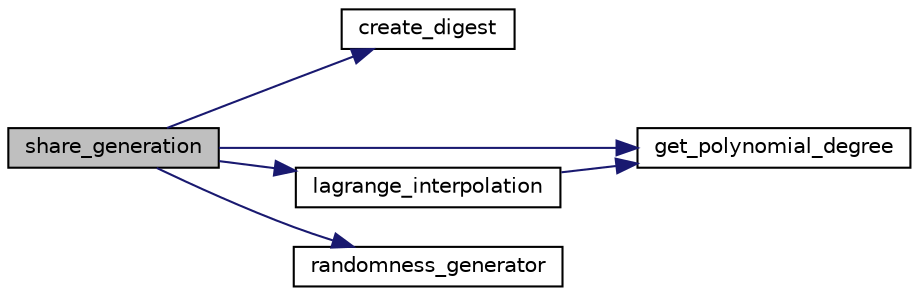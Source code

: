 digraph "share_generation"
{
 // LATEX_PDF_SIZE
  edge [fontname="Helvetica",fontsize="10",labelfontname="Helvetica",labelfontsize="10"];
  node [fontname="Helvetica",fontsize="10",shape=record];
  rankdir="LR";
  Node1 [label="share_generation",height=0.2,width=0.4,color="black", fillcolor="grey75", style="filled", fontcolor="black",tooltip="Turns an element of a Galois Field (in integer representation) into many, via Shamir secret sharing."];
  Node1 -> Node2 [color="midnightblue",fontsize="10",style="solid",fontname="Helvetica"];
  Node2 [label="create_digest",height=0.2,width=0.4,color="black", fillcolor="white", style="filled",URL="$namespaceshamir.html#a24b895bca5c6f757e74294a3a67cff32",tooltip="Digest function according to SLIP39."];
  Node1 -> Node3 [color="midnightblue",fontsize="10",style="solid",fontname="Helvetica"];
  Node3 [label="get_polynomial_degree",height=0.2,width=0.4,color="black", fillcolor="white", style="filled",URL="$namespaceshamir.html#a263d4e85b75242cd1ed3d931c6dc6e9b",tooltip="Gets degree of a string-form polynomial on GF(2)."];
  Node1 -> Node4 [color="midnightblue",fontsize="10",style="solid",fontname="Helvetica"];
  Node4 [label="lagrange_interpolation",height=0.2,width=0.4,color="black", fillcolor="white", style="filled",URL="$namespaceshamir.html#a46b5edd435fe67eb9d2757b7a1d7b9e4",tooltip="Performs Lagrange interpolation on a Galois field GF(2^d), where d is the degree of primitive_poly."];
  Node4 -> Node3 [color="midnightblue",fontsize="10",style="solid",fontname="Helvetica"];
  Node1 -> Node5 [color="midnightblue",fontsize="10",style="solid",fontname="Helvetica"];
  Node5 [label="randomness_generator",height=0.2,width=0.4,color="black", fillcolor="white", style="filled",URL="$namespaceshamir.html#a448e4cc78af1a6eb7fadc258b011a2b0",tooltip="Picks a random integer from [0-2**randomness_length], translates it as a binary of desired length."];
}
